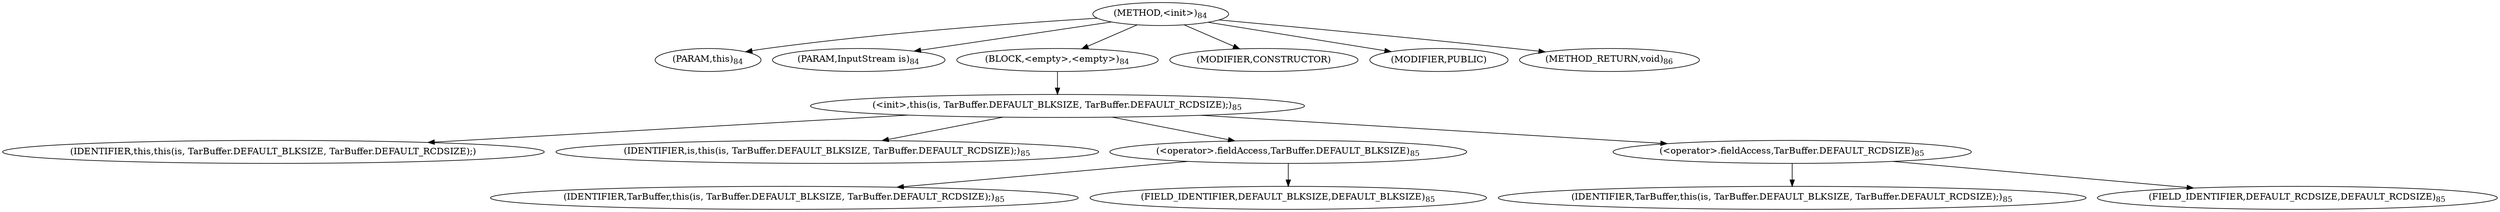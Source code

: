 digraph "&lt;init&gt;" {  
"125" [label = <(METHOD,&lt;init&gt;)<SUB>84</SUB>> ]
"4" [label = <(PARAM,this)<SUB>84</SUB>> ]
"126" [label = <(PARAM,InputStream is)<SUB>84</SUB>> ]
"127" [label = <(BLOCK,&lt;empty&gt;,&lt;empty&gt;)<SUB>84</SUB>> ]
"128" [label = <(&lt;init&gt;,this(is, TarBuffer.DEFAULT_BLKSIZE, TarBuffer.DEFAULT_RCDSIZE);)<SUB>85</SUB>> ]
"3" [label = <(IDENTIFIER,this,this(is, TarBuffer.DEFAULT_BLKSIZE, TarBuffer.DEFAULT_RCDSIZE);)> ]
"129" [label = <(IDENTIFIER,is,this(is, TarBuffer.DEFAULT_BLKSIZE, TarBuffer.DEFAULT_RCDSIZE);)<SUB>85</SUB>> ]
"130" [label = <(&lt;operator&gt;.fieldAccess,TarBuffer.DEFAULT_BLKSIZE)<SUB>85</SUB>> ]
"131" [label = <(IDENTIFIER,TarBuffer,this(is, TarBuffer.DEFAULT_BLKSIZE, TarBuffer.DEFAULT_RCDSIZE);)<SUB>85</SUB>> ]
"132" [label = <(FIELD_IDENTIFIER,DEFAULT_BLKSIZE,DEFAULT_BLKSIZE)<SUB>85</SUB>> ]
"133" [label = <(&lt;operator&gt;.fieldAccess,TarBuffer.DEFAULT_RCDSIZE)<SUB>85</SUB>> ]
"134" [label = <(IDENTIFIER,TarBuffer,this(is, TarBuffer.DEFAULT_BLKSIZE, TarBuffer.DEFAULT_RCDSIZE);)<SUB>85</SUB>> ]
"135" [label = <(FIELD_IDENTIFIER,DEFAULT_RCDSIZE,DEFAULT_RCDSIZE)<SUB>85</SUB>> ]
"136" [label = <(MODIFIER,CONSTRUCTOR)> ]
"137" [label = <(MODIFIER,PUBLIC)> ]
"138" [label = <(METHOD_RETURN,void)<SUB>86</SUB>> ]
  "125" -> "4" 
  "125" -> "126" 
  "125" -> "127" 
  "125" -> "136" 
  "125" -> "137" 
  "125" -> "138" 
  "127" -> "128" 
  "128" -> "3" 
  "128" -> "129" 
  "128" -> "130" 
  "128" -> "133" 
  "130" -> "131" 
  "130" -> "132" 
  "133" -> "134" 
  "133" -> "135" 
}
